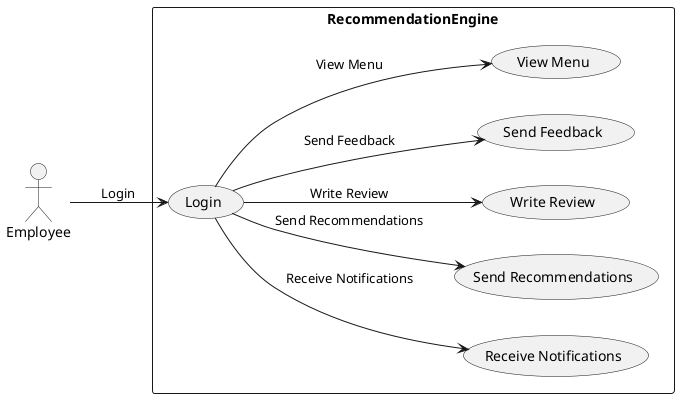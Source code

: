 @startuml
left to right direction
actor Employee

rectangle RecommendationEngine {
    usecase "Login" as UC1
    usecase "Receive Notifications" as UC2
    usecase "Send Recommendations" as UC3
    usecase "Write Review" as UC4
    usecase "Send Feedback" as UC5
    usecase "View Menu" as UC6
}

Employee --> UC1 : Login
UC1 --> UC2 : Receive Notifications
UC1 --> UC3 : Send Recommendations
UC1 --> UC4 : Write Review
UC1 --> UC5 : Send Feedback
UC1 --> UC6 : View Menu

@enduml